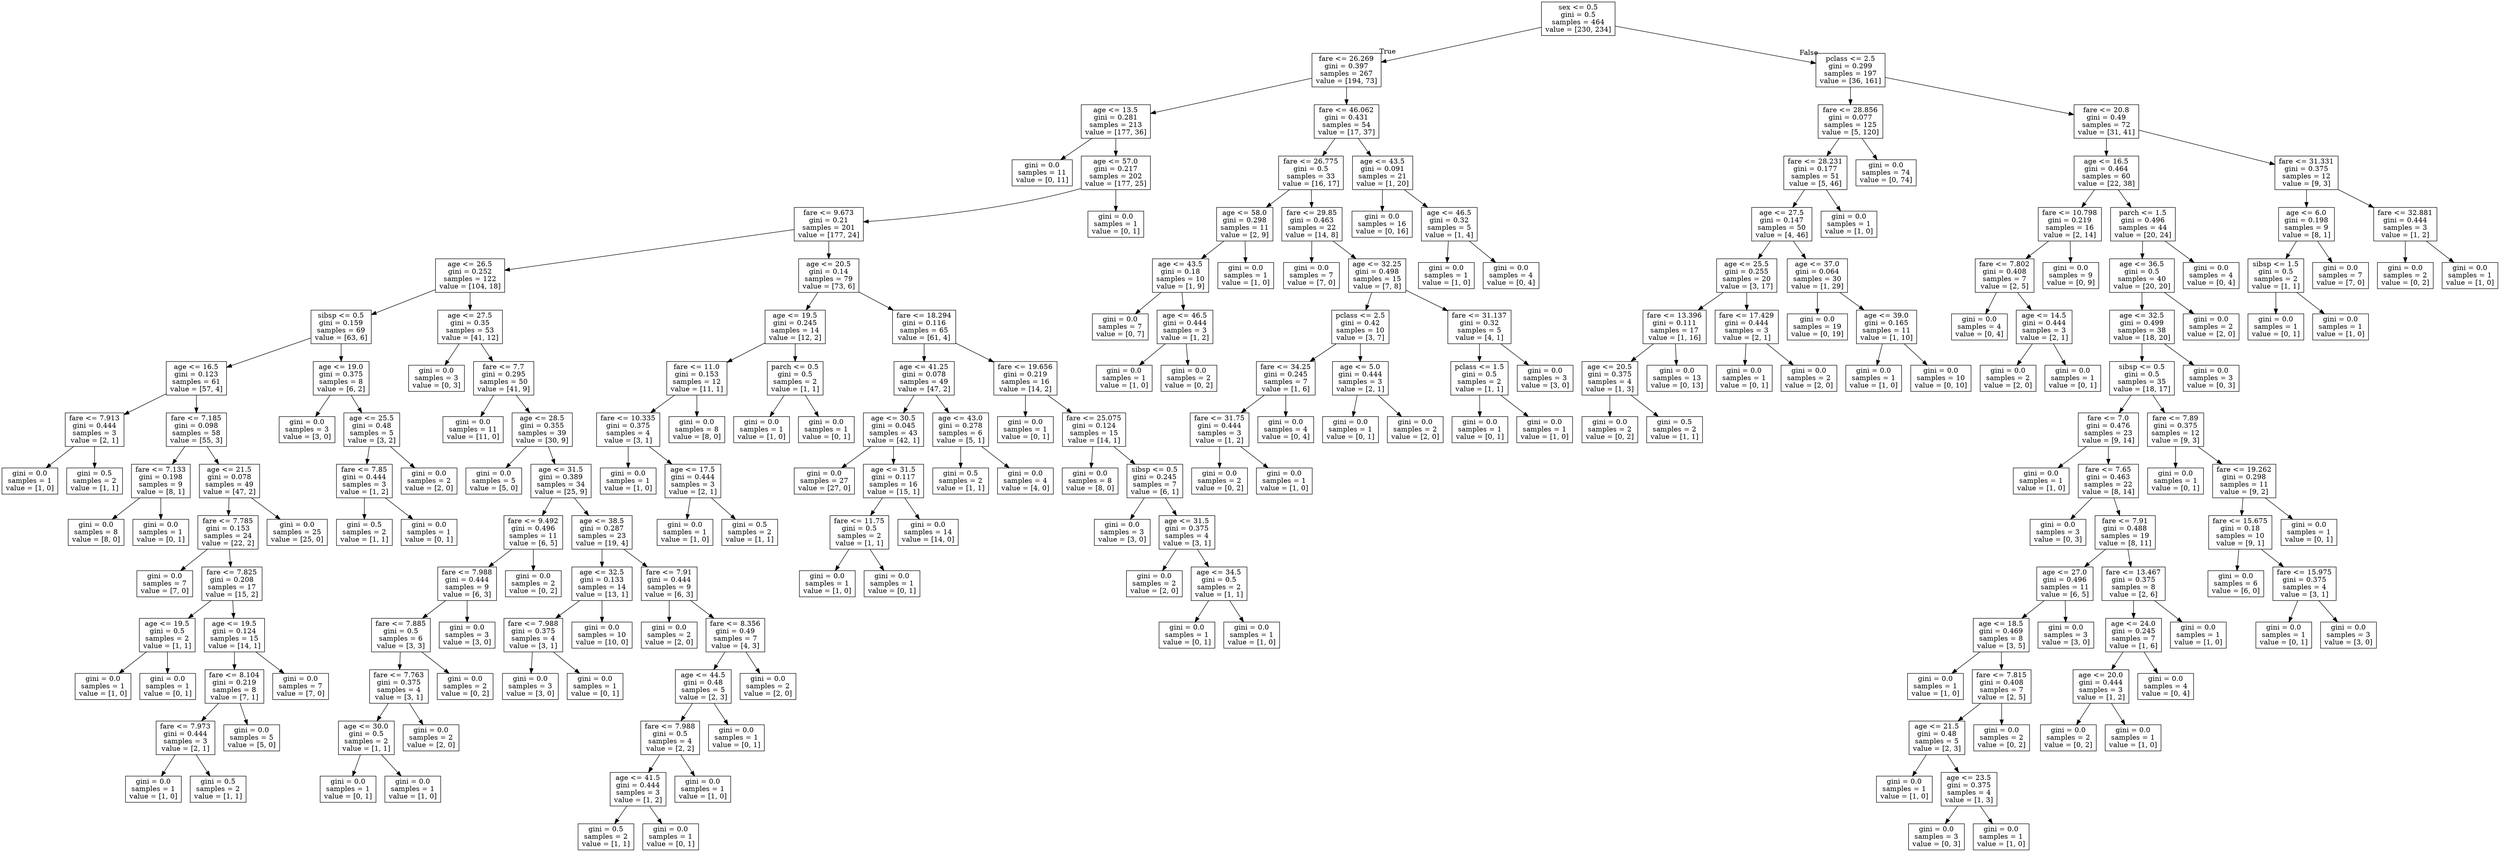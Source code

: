digraph Tree {
node [shape=box] ;
0 [label="sex <= 0.5\ngini = 0.5\nsamples = 464\nvalue = [230, 234]"] ;
1 [label="fare <= 26.269\ngini = 0.397\nsamples = 267\nvalue = [194, 73]"] ;
0 -> 1 [labeldistance=2.5, labelangle=45, headlabel="True"] ;
2 [label="age <= 13.5\ngini = 0.281\nsamples = 213\nvalue = [177, 36]"] ;
1 -> 2 ;
3 [label="gini = 0.0\nsamples = 11\nvalue = [0, 11]"] ;
2 -> 3 ;
4 [label="age <= 57.0\ngini = 0.217\nsamples = 202\nvalue = [177, 25]"] ;
2 -> 4 ;
5 [label="fare <= 9.673\ngini = 0.21\nsamples = 201\nvalue = [177, 24]"] ;
4 -> 5 ;
6 [label="age <= 26.5\ngini = 0.252\nsamples = 122\nvalue = [104, 18]"] ;
5 -> 6 ;
7 [label="sibsp <= 0.5\ngini = 0.159\nsamples = 69\nvalue = [63, 6]"] ;
6 -> 7 ;
8 [label="age <= 16.5\ngini = 0.123\nsamples = 61\nvalue = [57, 4]"] ;
7 -> 8 ;
9 [label="fare <= 7.913\ngini = 0.444\nsamples = 3\nvalue = [2, 1]"] ;
8 -> 9 ;
10 [label="gini = 0.0\nsamples = 1\nvalue = [1, 0]"] ;
9 -> 10 ;
11 [label="gini = 0.5\nsamples = 2\nvalue = [1, 1]"] ;
9 -> 11 ;
12 [label="fare <= 7.185\ngini = 0.098\nsamples = 58\nvalue = [55, 3]"] ;
8 -> 12 ;
13 [label="fare <= 7.133\ngini = 0.198\nsamples = 9\nvalue = [8, 1]"] ;
12 -> 13 ;
14 [label="gini = 0.0\nsamples = 8\nvalue = [8, 0]"] ;
13 -> 14 ;
15 [label="gini = 0.0\nsamples = 1\nvalue = [0, 1]"] ;
13 -> 15 ;
16 [label="age <= 21.5\ngini = 0.078\nsamples = 49\nvalue = [47, 2]"] ;
12 -> 16 ;
17 [label="fare <= 7.785\ngini = 0.153\nsamples = 24\nvalue = [22, 2]"] ;
16 -> 17 ;
18 [label="gini = 0.0\nsamples = 7\nvalue = [7, 0]"] ;
17 -> 18 ;
19 [label="fare <= 7.825\ngini = 0.208\nsamples = 17\nvalue = [15, 2]"] ;
17 -> 19 ;
20 [label="age <= 19.5\ngini = 0.5\nsamples = 2\nvalue = [1, 1]"] ;
19 -> 20 ;
21 [label="gini = 0.0\nsamples = 1\nvalue = [1, 0]"] ;
20 -> 21 ;
22 [label="gini = 0.0\nsamples = 1\nvalue = [0, 1]"] ;
20 -> 22 ;
23 [label="age <= 19.5\ngini = 0.124\nsamples = 15\nvalue = [14, 1]"] ;
19 -> 23 ;
24 [label="fare <= 8.104\ngini = 0.219\nsamples = 8\nvalue = [7, 1]"] ;
23 -> 24 ;
25 [label="fare <= 7.973\ngini = 0.444\nsamples = 3\nvalue = [2, 1]"] ;
24 -> 25 ;
26 [label="gini = 0.0\nsamples = 1\nvalue = [1, 0]"] ;
25 -> 26 ;
27 [label="gini = 0.5\nsamples = 2\nvalue = [1, 1]"] ;
25 -> 27 ;
28 [label="gini = 0.0\nsamples = 5\nvalue = [5, 0]"] ;
24 -> 28 ;
29 [label="gini = 0.0\nsamples = 7\nvalue = [7, 0]"] ;
23 -> 29 ;
30 [label="gini = 0.0\nsamples = 25\nvalue = [25, 0]"] ;
16 -> 30 ;
31 [label="age <= 19.0\ngini = 0.375\nsamples = 8\nvalue = [6, 2]"] ;
7 -> 31 ;
32 [label="gini = 0.0\nsamples = 3\nvalue = [3, 0]"] ;
31 -> 32 ;
33 [label="age <= 25.5\ngini = 0.48\nsamples = 5\nvalue = [3, 2]"] ;
31 -> 33 ;
34 [label="fare <= 7.85\ngini = 0.444\nsamples = 3\nvalue = [1, 2]"] ;
33 -> 34 ;
35 [label="gini = 0.5\nsamples = 2\nvalue = [1, 1]"] ;
34 -> 35 ;
36 [label="gini = 0.0\nsamples = 1\nvalue = [0, 1]"] ;
34 -> 36 ;
37 [label="gini = 0.0\nsamples = 2\nvalue = [2, 0]"] ;
33 -> 37 ;
38 [label="age <= 27.5\ngini = 0.35\nsamples = 53\nvalue = [41, 12]"] ;
6 -> 38 ;
39 [label="gini = 0.0\nsamples = 3\nvalue = [0, 3]"] ;
38 -> 39 ;
40 [label="fare <= 7.7\ngini = 0.295\nsamples = 50\nvalue = [41, 9]"] ;
38 -> 40 ;
41 [label="gini = 0.0\nsamples = 11\nvalue = [11, 0]"] ;
40 -> 41 ;
42 [label="age <= 28.5\ngini = 0.355\nsamples = 39\nvalue = [30, 9]"] ;
40 -> 42 ;
43 [label="gini = 0.0\nsamples = 5\nvalue = [5, 0]"] ;
42 -> 43 ;
44 [label="age <= 31.5\ngini = 0.389\nsamples = 34\nvalue = [25, 9]"] ;
42 -> 44 ;
45 [label="fare <= 9.492\ngini = 0.496\nsamples = 11\nvalue = [6, 5]"] ;
44 -> 45 ;
46 [label="fare <= 7.988\ngini = 0.444\nsamples = 9\nvalue = [6, 3]"] ;
45 -> 46 ;
47 [label="fare <= 7.885\ngini = 0.5\nsamples = 6\nvalue = [3, 3]"] ;
46 -> 47 ;
48 [label="fare <= 7.763\ngini = 0.375\nsamples = 4\nvalue = [3, 1]"] ;
47 -> 48 ;
49 [label="age <= 30.0\ngini = 0.5\nsamples = 2\nvalue = [1, 1]"] ;
48 -> 49 ;
50 [label="gini = 0.0\nsamples = 1\nvalue = [0, 1]"] ;
49 -> 50 ;
51 [label="gini = 0.0\nsamples = 1\nvalue = [1, 0]"] ;
49 -> 51 ;
52 [label="gini = 0.0\nsamples = 2\nvalue = [2, 0]"] ;
48 -> 52 ;
53 [label="gini = 0.0\nsamples = 2\nvalue = [0, 2]"] ;
47 -> 53 ;
54 [label="gini = 0.0\nsamples = 3\nvalue = [3, 0]"] ;
46 -> 54 ;
55 [label="gini = 0.0\nsamples = 2\nvalue = [0, 2]"] ;
45 -> 55 ;
56 [label="age <= 38.5\ngini = 0.287\nsamples = 23\nvalue = [19, 4]"] ;
44 -> 56 ;
57 [label="age <= 32.5\ngini = 0.133\nsamples = 14\nvalue = [13, 1]"] ;
56 -> 57 ;
58 [label="fare <= 7.988\ngini = 0.375\nsamples = 4\nvalue = [3, 1]"] ;
57 -> 58 ;
59 [label="gini = 0.0\nsamples = 3\nvalue = [3, 0]"] ;
58 -> 59 ;
60 [label="gini = 0.0\nsamples = 1\nvalue = [0, 1]"] ;
58 -> 60 ;
61 [label="gini = 0.0\nsamples = 10\nvalue = [10, 0]"] ;
57 -> 61 ;
62 [label="fare <= 7.91\ngini = 0.444\nsamples = 9\nvalue = [6, 3]"] ;
56 -> 62 ;
63 [label="gini = 0.0\nsamples = 2\nvalue = [2, 0]"] ;
62 -> 63 ;
64 [label="fare <= 8.356\ngini = 0.49\nsamples = 7\nvalue = [4, 3]"] ;
62 -> 64 ;
65 [label="age <= 44.5\ngini = 0.48\nsamples = 5\nvalue = [2, 3]"] ;
64 -> 65 ;
66 [label="fare <= 7.988\ngini = 0.5\nsamples = 4\nvalue = [2, 2]"] ;
65 -> 66 ;
67 [label="age <= 41.5\ngini = 0.444\nsamples = 3\nvalue = [1, 2]"] ;
66 -> 67 ;
68 [label="gini = 0.5\nsamples = 2\nvalue = [1, 1]"] ;
67 -> 68 ;
69 [label="gini = 0.0\nsamples = 1\nvalue = [0, 1]"] ;
67 -> 69 ;
70 [label="gini = 0.0\nsamples = 1\nvalue = [1, 0]"] ;
66 -> 70 ;
71 [label="gini = 0.0\nsamples = 1\nvalue = [0, 1]"] ;
65 -> 71 ;
72 [label="gini = 0.0\nsamples = 2\nvalue = [2, 0]"] ;
64 -> 72 ;
73 [label="age <= 20.5\ngini = 0.14\nsamples = 79\nvalue = [73, 6]"] ;
5 -> 73 ;
74 [label="age <= 19.5\ngini = 0.245\nsamples = 14\nvalue = [12, 2]"] ;
73 -> 74 ;
75 [label="fare <= 11.0\ngini = 0.153\nsamples = 12\nvalue = [11, 1]"] ;
74 -> 75 ;
76 [label="fare <= 10.335\ngini = 0.375\nsamples = 4\nvalue = [3, 1]"] ;
75 -> 76 ;
77 [label="gini = 0.0\nsamples = 1\nvalue = [1, 0]"] ;
76 -> 77 ;
78 [label="age <= 17.5\ngini = 0.444\nsamples = 3\nvalue = [2, 1]"] ;
76 -> 78 ;
79 [label="gini = 0.0\nsamples = 1\nvalue = [1, 0]"] ;
78 -> 79 ;
80 [label="gini = 0.5\nsamples = 2\nvalue = [1, 1]"] ;
78 -> 80 ;
81 [label="gini = 0.0\nsamples = 8\nvalue = [8, 0]"] ;
75 -> 81 ;
82 [label="parch <= 0.5\ngini = 0.5\nsamples = 2\nvalue = [1, 1]"] ;
74 -> 82 ;
83 [label="gini = 0.0\nsamples = 1\nvalue = [1, 0]"] ;
82 -> 83 ;
84 [label="gini = 0.0\nsamples = 1\nvalue = [0, 1]"] ;
82 -> 84 ;
85 [label="fare <= 18.294\ngini = 0.116\nsamples = 65\nvalue = [61, 4]"] ;
73 -> 85 ;
86 [label="age <= 41.25\ngini = 0.078\nsamples = 49\nvalue = [47, 2]"] ;
85 -> 86 ;
87 [label="age <= 30.5\ngini = 0.045\nsamples = 43\nvalue = [42, 1]"] ;
86 -> 87 ;
88 [label="gini = 0.0\nsamples = 27\nvalue = [27, 0]"] ;
87 -> 88 ;
89 [label="age <= 31.5\ngini = 0.117\nsamples = 16\nvalue = [15, 1]"] ;
87 -> 89 ;
90 [label="fare <= 11.75\ngini = 0.5\nsamples = 2\nvalue = [1, 1]"] ;
89 -> 90 ;
91 [label="gini = 0.0\nsamples = 1\nvalue = [1, 0]"] ;
90 -> 91 ;
92 [label="gini = 0.0\nsamples = 1\nvalue = [0, 1]"] ;
90 -> 92 ;
93 [label="gini = 0.0\nsamples = 14\nvalue = [14, 0]"] ;
89 -> 93 ;
94 [label="age <= 43.0\ngini = 0.278\nsamples = 6\nvalue = [5, 1]"] ;
86 -> 94 ;
95 [label="gini = 0.5\nsamples = 2\nvalue = [1, 1]"] ;
94 -> 95 ;
96 [label="gini = 0.0\nsamples = 4\nvalue = [4, 0]"] ;
94 -> 96 ;
97 [label="fare <= 19.656\ngini = 0.219\nsamples = 16\nvalue = [14, 2]"] ;
85 -> 97 ;
98 [label="gini = 0.0\nsamples = 1\nvalue = [0, 1]"] ;
97 -> 98 ;
99 [label="fare <= 25.075\ngini = 0.124\nsamples = 15\nvalue = [14, 1]"] ;
97 -> 99 ;
100 [label="gini = 0.0\nsamples = 8\nvalue = [8, 0]"] ;
99 -> 100 ;
101 [label="sibsp <= 0.5\ngini = 0.245\nsamples = 7\nvalue = [6, 1]"] ;
99 -> 101 ;
102 [label="gini = 0.0\nsamples = 3\nvalue = [3, 0]"] ;
101 -> 102 ;
103 [label="age <= 31.5\ngini = 0.375\nsamples = 4\nvalue = [3, 1]"] ;
101 -> 103 ;
104 [label="gini = 0.0\nsamples = 2\nvalue = [2, 0]"] ;
103 -> 104 ;
105 [label="age <= 34.5\ngini = 0.5\nsamples = 2\nvalue = [1, 1]"] ;
103 -> 105 ;
106 [label="gini = 0.0\nsamples = 1\nvalue = [0, 1]"] ;
105 -> 106 ;
107 [label="gini = 0.0\nsamples = 1\nvalue = [1, 0]"] ;
105 -> 107 ;
108 [label="gini = 0.0\nsamples = 1\nvalue = [0, 1]"] ;
4 -> 108 ;
109 [label="fare <= 46.062\ngini = 0.431\nsamples = 54\nvalue = [17, 37]"] ;
1 -> 109 ;
110 [label="fare <= 26.775\ngini = 0.5\nsamples = 33\nvalue = [16, 17]"] ;
109 -> 110 ;
111 [label="age <= 58.0\ngini = 0.298\nsamples = 11\nvalue = [2, 9]"] ;
110 -> 111 ;
112 [label="age <= 43.5\ngini = 0.18\nsamples = 10\nvalue = [1, 9]"] ;
111 -> 112 ;
113 [label="gini = 0.0\nsamples = 7\nvalue = [0, 7]"] ;
112 -> 113 ;
114 [label="age <= 46.5\ngini = 0.444\nsamples = 3\nvalue = [1, 2]"] ;
112 -> 114 ;
115 [label="gini = 0.0\nsamples = 1\nvalue = [1, 0]"] ;
114 -> 115 ;
116 [label="gini = 0.0\nsamples = 2\nvalue = [0, 2]"] ;
114 -> 116 ;
117 [label="gini = 0.0\nsamples = 1\nvalue = [1, 0]"] ;
111 -> 117 ;
118 [label="fare <= 29.85\ngini = 0.463\nsamples = 22\nvalue = [14, 8]"] ;
110 -> 118 ;
119 [label="gini = 0.0\nsamples = 7\nvalue = [7, 0]"] ;
118 -> 119 ;
120 [label="age <= 32.25\ngini = 0.498\nsamples = 15\nvalue = [7, 8]"] ;
118 -> 120 ;
121 [label="pclass <= 2.5\ngini = 0.42\nsamples = 10\nvalue = [3, 7]"] ;
120 -> 121 ;
122 [label="fare <= 34.25\ngini = 0.245\nsamples = 7\nvalue = [1, 6]"] ;
121 -> 122 ;
123 [label="fare <= 31.75\ngini = 0.444\nsamples = 3\nvalue = [1, 2]"] ;
122 -> 123 ;
124 [label="gini = 0.0\nsamples = 2\nvalue = [0, 2]"] ;
123 -> 124 ;
125 [label="gini = 0.0\nsamples = 1\nvalue = [1, 0]"] ;
123 -> 125 ;
126 [label="gini = 0.0\nsamples = 4\nvalue = [0, 4]"] ;
122 -> 126 ;
127 [label="age <= 5.0\ngini = 0.444\nsamples = 3\nvalue = [2, 1]"] ;
121 -> 127 ;
128 [label="gini = 0.0\nsamples = 1\nvalue = [0, 1]"] ;
127 -> 128 ;
129 [label="gini = 0.0\nsamples = 2\nvalue = [2, 0]"] ;
127 -> 129 ;
130 [label="fare <= 31.137\ngini = 0.32\nsamples = 5\nvalue = [4, 1]"] ;
120 -> 130 ;
131 [label="pclass <= 1.5\ngini = 0.5\nsamples = 2\nvalue = [1, 1]"] ;
130 -> 131 ;
132 [label="gini = 0.0\nsamples = 1\nvalue = [0, 1]"] ;
131 -> 132 ;
133 [label="gini = 0.0\nsamples = 1\nvalue = [1, 0]"] ;
131 -> 133 ;
134 [label="gini = 0.0\nsamples = 3\nvalue = [3, 0]"] ;
130 -> 134 ;
135 [label="age <= 43.5\ngini = 0.091\nsamples = 21\nvalue = [1, 20]"] ;
109 -> 135 ;
136 [label="gini = 0.0\nsamples = 16\nvalue = [0, 16]"] ;
135 -> 136 ;
137 [label="age <= 46.5\ngini = 0.32\nsamples = 5\nvalue = [1, 4]"] ;
135 -> 137 ;
138 [label="gini = 0.0\nsamples = 1\nvalue = [1, 0]"] ;
137 -> 138 ;
139 [label="gini = 0.0\nsamples = 4\nvalue = [0, 4]"] ;
137 -> 139 ;
140 [label="pclass <= 2.5\ngini = 0.299\nsamples = 197\nvalue = [36, 161]"] ;
0 -> 140 [labeldistance=2.5, labelangle=-45, headlabel="False"] ;
141 [label="fare <= 28.856\ngini = 0.077\nsamples = 125\nvalue = [5, 120]"] ;
140 -> 141 ;
142 [label="fare <= 28.231\ngini = 0.177\nsamples = 51\nvalue = [5, 46]"] ;
141 -> 142 ;
143 [label="age <= 27.5\ngini = 0.147\nsamples = 50\nvalue = [4, 46]"] ;
142 -> 143 ;
144 [label="age <= 25.5\ngini = 0.255\nsamples = 20\nvalue = [3, 17]"] ;
143 -> 144 ;
145 [label="fare <= 13.396\ngini = 0.111\nsamples = 17\nvalue = [1, 16]"] ;
144 -> 145 ;
146 [label="age <= 20.5\ngini = 0.375\nsamples = 4\nvalue = [1, 3]"] ;
145 -> 146 ;
147 [label="gini = 0.0\nsamples = 2\nvalue = [0, 2]"] ;
146 -> 147 ;
148 [label="gini = 0.5\nsamples = 2\nvalue = [1, 1]"] ;
146 -> 148 ;
149 [label="gini = 0.0\nsamples = 13\nvalue = [0, 13]"] ;
145 -> 149 ;
150 [label="fare <= 17.429\ngini = 0.444\nsamples = 3\nvalue = [2, 1]"] ;
144 -> 150 ;
151 [label="gini = 0.0\nsamples = 1\nvalue = [0, 1]"] ;
150 -> 151 ;
152 [label="gini = 0.0\nsamples = 2\nvalue = [2, 0]"] ;
150 -> 152 ;
153 [label="age <= 37.0\ngini = 0.064\nsamples = 30\nvalue = [1, 29]"] ;
143 -> 153 ;
154 [label="gini = 0.0\nsamples = 19\nvalue = [0, 19]"] ;
153 -> 154 ;
155 [label="age <= 39.0\ngini = 0.165\nsamples = 11\nvalue = [1, 10]"] ;
153 -> 155 ;
156 [label="gini = 0.0\nsamples = 1\nvalue = [1, 0]"] ;
155 -> 156 ;
157 [label="gini = 0.0\nsamples = 10\nvalue = [0, 10]"] ;
155 -> 157 ;
158 [label="gini = 0.0\nsamples = 1\nvalue = [1, 0]"] ;
142 -> 158 ;
159 [label="gini = 0.0\nsamples = 74\nvalue = [0, 74]"] ;
141 -> 159 ;
160 [label="fare <= 20.8\ngini = 0.49\nsamples = 72\nvalue = [31, 41]"] ;
140 -> 160 ;
161 [label="age <= 16.5\ngini = 0.464\nsamples = 60\nvalue = [22, 38]"] ;
160 -> 161 ;
162 [label="fare <= 10.798\ngini = 0.219\nsamples = 16\nvalue = [2, 14]"] ;
161 -> 162 ;
163 [label="fare <= 7.802\ngini = 0.408\nsamples = 7\nvalue = [2, 5]"] ;
162 -> 163 ;
164 [label="gini = 0.0\nsamples = 4\nvalue = [0, 4]"] ;
163 -> 164 ;
165 [label="age <= 14.5\ngini = 0.444\nsamples = 3\nvalue = [2, 1]"] ;
163 -> 165 ;
166 [label="gini = 0.0\nsamples = 2\nvalue = [2, 0]"] ;
165 -> 166 ;
167 [label="gini = 0.0\nsamples = 1\nvalue = [0, 1]"] ;
165 -> 167 ;
168 [label="gini = 0.0\nsamples = 9\nvalue = [0, 9]"] ;
162 -> 168 ;
169 [label="parch <= 1.5\ngini = 0.496\nsamples = 44\nvalue = [20, 24]"] ;
161 -> 169 ;
170 [label="age <= 36.5\ngini = 0.5\nsamples = 40\nvalue = [20, 20]"] ;
169 -> 170 ;
171 [label="age <= 32.5\ngini = 0.499\nsamples = 38\nvalue = [18, 20]"] ;
170 -> 171 ;
172 [label="sibsp <= 0.5\ngini = 0.5\nsamples = 35\nvalue = [18, 17]"] ;
171 -> 172 ;
173 [label="fare <= 7.0\ngini = 0.476\nsamples = 23\nvalue = [9, 14]"] ;
172 -> 173 ;
174 [label="gini = 0.0\nsamples = 1\nvalue = [1, 0]"] ;
173 -> 174 ;
175 [label="fare <= 7.65\ngini = 0.463\nsamples = 22\nvalue = [8, 14]"] ;
173 -> 175 ;
176 [label="gini = 0.0\nsamples = 3\nvalue = [0, 3]"] ;
175 -> 176 ;
177 [label="fare <= 7.91\ngini = 0.488\nsamples = 19\nvalue = [8, 11]"] ;
175 -> 177 ;
178 [label="age <= 27.0\ngini = 0.496\nsamples = 11\nvalue = [6, 5]"] ;
177 -> 178 ;
179 [label="age <= 18.5\ngini = 0.469\nsamples = 8\nvalue = [3, 5]"] ;
178 -> 179 ;
180 [label="gini = 0.0\nsamples = 1\nvalue = [1, 0]"] ;
179 -> 180 ;
181 [label="fare <= 7.815\ngini = 0.408\nsamples = 7\nvalue = [2, 5]"] ;
179 -> 181 ;
182 [label="age <= 21.5\ngini = 0.48\nsamples = 5\nvalue = [2, 3]"] ;
181 -> 182 ;
183 [label="gini = 0.0\nsamples = 1\nvalue = [1, 0]"] ;
182 -> 183 ;
184 [label="age <= 23.5\ngini = 0.375\nsamples = 4\nvalue = [1, 3]"] ;
182 -> 184 ;
185 [label="gini = 0.0\nsamples = 3\nvalue = [0, 3]"] ;
184 -> 185 ;
186 [label="gini = 0.0\nsamples = 1\nvalue = [1, 0]"] ;
184 -> 186 ;
187 [label="gini = 0.0\nsamples = 2\nvalue = [0, 2]"] ;
181 -> 187 ;
188 [label="gini = 0.0\nsamples = 3\nvalue = [3, 0]"] ;
178 -> 188 ;
189 [label="fare <= 13.467\ngini = 0.375\nsamples = 8\nvalue = [2, 6]"] ;
177 -> 189 ;
190 [label="age <= 24.0\ngini = 0.245\nsamples = 7\nvalue = [1, 6]"] ;
189 -> 190 ;
191 [label="age <= 20.0\ngini = 0.444\nsamples = 3\nvalue = [1, 2]"] ;
190 -> 191 ;
192 [label="gini = 0.0\nsamples = 2\nvalue = [0, 2]"] ;
191 -> 192 ;
193 [label="gini = 0.0\nsamples = 1\nvalue = [1, 0]"] ;
191 -> 193 ;
194 [label="gini = 0.0\nsamples = 4\nvalue = [0, 4]"] ;
190 -> 194 ;
195 [label="gini = 0.0\nsamples = 1\nvalue = [1, 0]"] ;
189 -> 195 ;
196 [label="fare <= 7.89\ngini = 0.375\nsamples = 12\nvalue = [9, 3]"] ;
172 -> 196 ;
197 [label="gini = 0.0\nsamples = 1\nvalue = [0, 1]"] ;
196 -> 197 ;
198 [label="fare <= 19.262\ngini = 0.298\nsamples = 11\nvalue = [9, 2]"] ;
196 -> 198 ;
199 [label="fare <= 15.675\ngini = 0.18\nsamples = 10\nvalue = [9, 1]"] ;
198 -> 199 ;
200 [label="gini = 0.0\nsamples = 6\nvalue = [6, 0]"] ;
199 -> 200 ;
201 [label="fare <= 15.975\ngini = 0.375\nsamples = 4\nvalue = [3, 1]"] ;
199 -> 201 ;
202 [label="gini = 0.0\nsamples = 1\nvalue = [0, 1]"] ;
201 -> 202 ;
203 [label="gini = 0.0\nsamples = 3\nvalue = [3, 0]"] ;
201 -> 203 ;
204 [label="gini = 0.0\nsamples = 1\nvalue = [0, 1]"] ;
198 -> 204 ;
205 [label="gini = 0.0\nsamples = 3\nvalue = [0, 3]"] ;
171 -> 205 ;
206 [label="gini = 0.0\nsamples = 2\nvalue = [2, 0]"] ;
170 -> 206 ;
207 [label="gini = 0.0\nsamples = 4\nvalue = [0, 4]"] ;
169 -> 207 ;
208 [label="fare <= 31.331\ngini = 0.375\nsamples = 12\nvalue = [9, 3]"] ;
160 -> 208 ;
209 [label="age <= 6.0\ngini = 0.198\nsamples = 9\nvalue = [8, 1]"] ;
208 -> 209 ;
210 [label="sibsp <= 1.5\ngini = 0.5\nsamples = 2\nvalue = [1, 1]"] ;
209 -> 210 ;
211 [label="gini = 0.0\nsamples = 1\nvalue = [0, 1]"] ;
210 -> 211 ;
212 [label="gini = 0.0\nsamples = 1\nvalue = [1, 0]"] ;
210 -> 212 ;
213 [label="gini = 0.0\nsamples = 7\nvalue = [7, 0]"] ;
209 -> 213 ;
214 [label="fare <= 32.881\ngini = 0.444\nsamples = 3\nvalue = [1, 2]"] ;
208 -> 214 ;
215 [label="gini = 0.0\nsamples = 2\nvalue = [0, 2]"] ;
214 -> 215 ;
216 [label="gini = 0.0\nsamples = 1\nvalue = [1, 0]"] ;
214 -> 216 ;
}